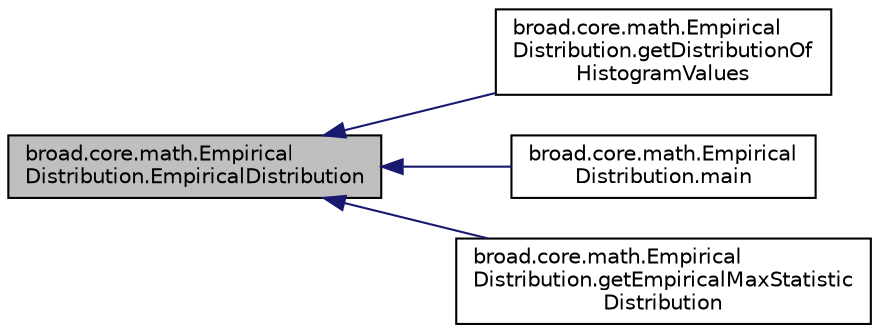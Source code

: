 digraph "broad.core.math.EmpiricalDistribution.EmpiricalDistribution"
{
  edge [fontname="Helvetica",fontsize="10",labelfontname="Helvetica",labelfontsize="10"];
  node [fontname="Helvetica",fontsize="10",shape=record];
  rankdir="LR";
  Node1 [label="broad.core.math.Empirical\lDistribution.EmpiricalDistribution",height=0.2,width=0.4,color="black", fillcolor="grey75", style="filled" fontcolor="black"];
  Node1 -> Node2 [dir="back",color="midnightblue",fontsize="10",style="solid"];
  Node2 [label="broad.core.math.Empirical\lDistribution.getDistributionOf\lHistogramValues",height=0.2,width=0.4,color="black", fillcolor="white", style="filled",URL="$classbroad_1_1core_1_1math_1_1_empirical_distribution.html#aab00bd3b82aa7048a17a57fc2f05191b"];
  Node1 -> Node3 [dir="back",color="midnightblue",fontsize="10",style="solid"];
  Node3 [label="broad.core.math.Empirical\lDistribution.main",height=0.2,width=0.4,color="black", fillcolor="white", style="filled",URL="$classbroad_1_1core_1_1math_1_1_empirical_distribution.html#ad8df7d1fa6fabdedac5fd2ce3a2b9bd8"];
  Node1 -> Node4 [dir="back",color="midnightblue",fontsize="10",style="solid"];
  Node4 [label="broad.core.math.Empirical\lDistribution.getEmpiricalMaxStatistic\lDistribution",height=0.2,width=0.4,color="black", fillcolor="white", style="filled",URL="$classbroad_1_1core_1_1math_1_1_empirical_distribution.html#ac2b22a7d56c4a3859521123ae662e1c0"];
}

